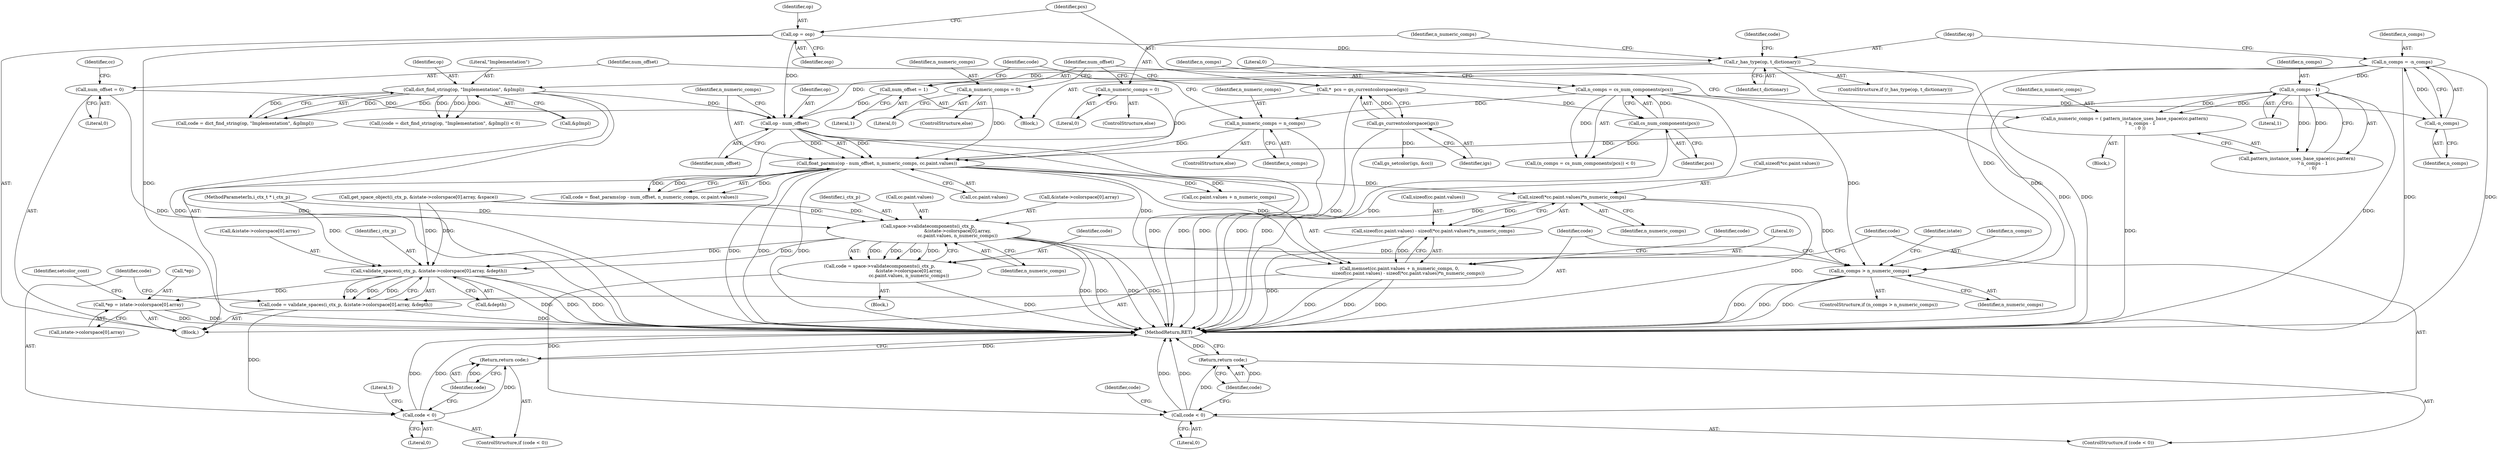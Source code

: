 digraph "0_ghostscript_b326a71659b7837d3acde954b18bda1a6f5e9498@API" {
"1000254" [label="(Call,sizeof(*cc.paint.values)*n_numeric_comps)"];
"1000222" [label="(Call,float_params(op - num_offset, n_numeric_comps, cc.paint.values))"];
"1000223" [label="(Call,op - num_offset)"];
"1000167" [label="(Call,dict_find_string(op, \"Implementation\", &pImpl))"];
"1000157" [label="(Call,r_has_type(op, t_dictionary))"];
"1000120" [label="(Call,op = osp)"];
"1000213" [label="(Call,num_offset = 1)"];
"1000133" [label="(Call,num_offset = 0)"];
"1000194" [label="(Call,n_numeric_comps = ( pattern_instance_uses_base_space(cc.pattern)\n                      ? n_comps - 1\n                      : 0 ))"];
"1000201" [label="(Call,n_comps - 1)"];
"1000152" [label="(Call,n_comps = -n_comps)"];
"1000154" [label="(Call,-n_comps)"];
"1000146" [label="(Call,n_comps = cs_num_components(pcs))"];
"1000148" [label="(Call,cs_num_components(pcs))"];
"1000125" [label="(Call,*  pcs = gs_currentcolorspace(igs))"];
"1000127" [label="(Call,gs_currentcolorspace(igs))"];
"1000217" [label="(Call,n_numeric_comps = n_comps)"];
"1000206" [label="(Call,n_numeric_comps = 0)"];
"1000210" [label="(Call,n_numeric_comps = 0)"];
"1000247" [label="(Call,sizeof(cc.paint.values) - sizeof(*cc.paint.values)*n_numeric_comps)"];
"1000238" [label="(Call,memset(cc.paint.values + n_numeric_comps, 0,\n            sizeof(cc.paint.values) - sizeof(*cc.paint.values)*n_numeric_comps))"];
"1000290" [label="(Call,space->validatecomponents(i_ctx_p,\n                                         &istate->colorspace[0].array,\n                                         cc.paint.values, n_numeric_comps))"];
"1000288" [label="(Call,code = space->validatecomponents(i_ctx_p,\n                                         &istate->colorspace[0].array,\n                                         cc.paint.values, n_numeric_comps))"];
"1000307" [label="(Call,code < 0)"];
"1000310" [label="(Return,return code;)"];
"1000323" [label="(Call,n_comps > n_numeric_comps)"];
"1000337" [label="(Call,validate_spaces(i_ctx_p, &istate->colorspace[0].array, &depth))"];
"1000335" [label="(Call,code = validate_spaces(i_ctx_p, &istate->colorspace[0].array, &depth))"];
"1000350" [label="(Call,code < 0)"];
"1000353" [label="(Return,return code;)"];
"1000386" [label="(Call,*ep = istate->colorspace[0].array)"];
"1000122" [label="(Identifier,osp)"];
"1000155" [label="(Identifier,n_comps)"];
"1000209" [label="(ControlStructure,else)"];
"1000216" [label="(ControlStructure,else)"];
"1000310" [label="(Return,return code;)"];
"1000336" [label="(Identifier,code)"];
"1000311" [label="(Identifier,code)"];
"1000146" [label="(Call,n_comps = cs_num_components(pcs))"];
"1000386" [label="(Call,*ep = istate->colorspace[0].array)"];
"1000133" [label="(Call,num_offset = 0)"];
"1000213" [label="(Call,num_offset = 1)"];
"1000196" [label="(Call,pattern_instance_uses_base_space(cc.pattern)\n                      ? n_comps - 1\n                      : 0)"];
"1000211" [label="(Identifier,n_numeric_comps)"];
"1000226" [label="(Identifier,n_numeric_comps)"];
"1000305" [label="(Identifier,n_numeric_comps)"];
"1000389" [label="(Call,istate->colorspace[0].array)"];
"1000118" [label="(Block,)"];
"1000291" [label="(Identifier,i_ctx_p)"];
"1000227" [label="(Call,cc.paint.values)"];
"1000322" [label="(ControlStructure,if (n_comps > n_numeric_comps))"];
"1000158" [label="(Identifier,op)"];
"1000220" [label="(Call,code = float_params(op - num_offset, n_numeric_comps, cc.paint.values))"];
"1000262" [label="(Identifier,n_numeric_comps)"];
"1000218" [label="(Identifier,n_numeric_comps)"];
"1000255" [label="(Call,sizeof(*cc.paint.values))"];
"1000151" [label="(Block,)"];
"1000247" [label="(Call,sizeof(cc.paint.values) - sizeof(*cc.paint.values)*n_numeric_comps)"];
"1000208" [label="(Literal,0)"];
"1000323" [label="(Call,n_comps > n_numeric_comps)"];
"1000125" [label="(Call,*  pcs = gs_currentcolorspace(igs))"];
"1000239" [label="(Call,cc.paint.values + n_numeric_comps)"];
"1000264" [label="(Identifier,code)"];
"1000353" [label="(Return,return code;)"];
"1000206" [label="(Call,n_numeric_comps = 0)"];
"1000179" [label="(Block,)"];
"1000120" [label="(Call,op = osp)"];
"1000169" [label="(Literal,\"Implementation\")"];
"1000350" [label="(Call,code < 0)"];
"1000288" [label="(Call,code = space->validatecomponents(i_ctx_p,\n                                         &istate->colorspace[0].array,\n                                         cc.paint.values, n_numeric_comps))"];
"1000397" [label="(Identifier,setcolor_cont)"];
"1000167" [label="(Call,dict_find_string(op, \"Implementation\", &pImpl))"];
"1000203" [label="(Literal,1)"];
"1000356" [label="(Literal,5)"];
"1000337" [label="(Call,validate_spaces(i_ctx_p, &istate->colorspace[0].array, &depth))"];
"1000347" [label="(Call,&depth)"];
"1000339" [label="(Call,&istate->colorspace[0].array)"];
"1000349" [label="(ControlStructure,if (code < 0))"];
"1000153" [label="(Identifier,n_comps)"];
"1000225" [label="(Identifier,num_offset)"];
"1000212" [label="(Literal,0)"];
"1000127" [label="(Call,gs_currentcolorspace(igs))"];
"1000335" [label="(Call,code = validate_spaces(i_ctx_p, &istate->colorspace[0].array, &depth))"];
"1000308" [label="(Identifier,code)"];
"1000215" [label="(Literal,1)"];
"1000152" [label="(Call,n_comps = -n_comps)"];
"1000147" [label="(Identifier,n_comps)"];
"1000141" [label="(Identifier,cc)"];
"1000148" [label="(Call,cs_num_components(pcs))"];
"1000307" [label="(Call,code < 0)"];
"1000223" [label="(Call,op - num_offset)"];
"1000224" [label="(Identifier,op)"];
"1000128" [label="(Identifier,igs)"];
"1000170" [label="(Call,&pImpl)"];
"1000205" [label="(ControlStructure,else)"];
"1000150" [label="(Literal,0)"];
"1000117" [label="(MethodParameterIn,i_ctx_t * i_ctx_p)"];
"1000214" [label="(Identifier,num_offset)"];
"1000287" [label="(Block,)"];
"1000330" [label="(Identifier,istate)"];
"1000195" [label="(Identifier,n_numeric_comps)"];
"1000351" [label="(Identifier,code)"];
"1000254" [label="(Call,sizeof(*cc.paint.values)*n_numeric_comps)"];
"1000219" [label="(Identifier,n_comps)"];
"1000325" [label="(Identifier,n_numeric_comps)"];
"1000315" [label="(Identifier,code)"];
"1000165" [label="(Call,code = dict_find_string(op, \"Implementation\", &pImpl))"];
"1000316" [label="(Call,gs_setcolor(igs, &cc))"];
"1000246" [label="(Literal,0)"];
"1000156" [label="(ControlStructure,if (r_has_type(op, t_dictionary)))"];
"1000248" [label="(Call,sizeof(cc.paint.values))"];
"1000166" [label="(Identifier,code)"];
"1000134" [label="(Identifier,num_offset)"];
"1000221" [label="(Identifier,code)"];
"1000217" [label="(Call,n_numeric_comps = n_comps)"];
"1000202" [label="(Identifier,n_comps)"];
"1000300" [label="(Call,cc.paint.values)"];
"1000207" [label="(Identifier,n_numeric_comps)"];
"1000194" [label="(Call,n_numeric_comps = ( pattern_instance_uses_base_space(cc.pattern)\n                      ? n_comps - 1\n                      : 0 ))"];
"1000400" [label="(MethodReturn,RET)"];
"1000289" [label="(Identifier,code)"];
"1000354" [label="(Identifier,code)"];
"1000309" [label="(Literal,0)"];
"1000387" [label="(Call,*ep)"];
"1000290" [label="(Call,space->validatecomponents(i_ctx_p,\n                                         &istate->colorspace[0].array,\n                                         cc.paint.values, n_numeric_comps))"];
"1000201" [label="(Call,n_comps - 1)"];
"1000338" [label="(Identifier,i_ctx_p)"];
"1000210" [label="(Call,n_numeric_comps = 0)"];
"1000238" [label="(Call,memset(cc.paint.values + n_numeric_comps, 0,\n            sizeof(cc.paint.values) - sizeof(*cc.paint.values)*n_numeric_comps))"];
"1000222" [label="(Call,float_params(op - num_offset, n_numeric_comps, cc.paint.values))"];
"1000352" [label="(Literal,0)"];
"1000157" [label="(Call,r_has_type(op, t_dictionary))"];
"1000121" [label="(Identifier,op)"];
"1000159" [label="(Identifier,t_dictionary)"];
"1000154" [label="(Call,-n_comps)"];
"1000149" [label="(Identifier,pcs)"];
"1000292" [label="(Call,&istate->colorspace[0].array)"];
"1000168" [label="(Identifier,op)"];
"1000324" [label="(Identifier,n_comps)"];
"1000135" [label="(Literal,0)"];
"1000306" [label="(ControlStructure,if (code < 0))"];
"1000164" [label="(Call,(code = dict_find_string(op, \"Implementation\", &pImpl)) < 0)"];
"1000265" [label="(Call,get_space_object(i_ctx_p, &istate->colorspace[0].array, &space))"];
"1000126" [label="(Identifier,pcs)"];
"1000145" [label="(Call,(n_comps = cs_num_components(pcs)) < 0)"];
"1000254" -> "1000247"  [label="AST: "];
"1000254" -> "1000262"  [label="CFG: "];
"1000255" -> "1000254"  [label="AST: "];
"1000262" -> "1000254"  [label="AST: "];
"1000247" -> "1000254"  [label="CFG: "];
"1000254" -> "1000400"  [label="DDG: "];
"1000254" -> "1000247"  [label="DDG: "];
"1000222" -> "1000254"  [label="DDG: "];
"1000254" -> "1000290"  [label="DDG: "];
"1000254" -> "1000323"  [label="DDG: "];
"1000222" -> "1000220"  [label="AST: "];
"1000222" -> "1000227"  [label="CFG: "];
"1000223" -> "1000222"  [label="AST: "];
"1000226" -> "1000222"  [label="AST: "];
"1000227" -> "1000222"  [label="AST: "];
"1000220" -> "1000222"  [label="CFG: "];
"1000222" -> "1000400"  [label="DDG: "];
"1000222" -> "1000400"  [label="DDG: "];
"1000222" -> "1000400"  [label="DDG: "];
"1000222" -> "1000220"  [label="DDG: "];
"1000222" -> "1000220"  [label="DDG: "];
"1000222" -> "1000220"  [label="DDG: "];
"1000223" -> "1000222"  [label="DDG: "];
"1000223" -> "1000222"  [label="DDG: "];
"1000194" -> "1000222"  [label="DDG: "];
"1000217" -> "1000222"  [label="DDG: "];
"1000206" -> "1000222"  [label="DDG: "];
"1000210" -> "1000222"  [label="DDG: "];
"1000222" -> "1000238"  [label="DDG: "];
"1000222" -> "1000238"  [label="DDG: "];
"1000222" -> "1000239"  [label="DDG: "];
"1000222" -> "1000239"  [label="DDG: "];
"1000223" -> "1000225"  [label="CFG: "];
"1000224" -> "1000223"  [label="AST: "];
"1000225" -> "1000223"  [label="AST: "];
"1000226" -> "1000223"  [label="CFG: "];
"1000223" -> "1000400"  [label="DDG: "];
"1000223" -> "1000400"  [label="DDG: "];
"1000167" -> "1000223"  [label="DDG: "];
"1000157" -> "1000223"  [label="DDG: "];
"1000120" -> "1000223"  [label="DDG: "];
"1000213" -> "1000223"  [label="DDG: "];
"1000133" -> "1000223"  [label="DDG: "];
"1000167" -> "1000165"  [label="AST: "];
"1000167" -> "1000170"  [label="CFG: "];
"1000168" -> "1000167"  [label="AST: "];
"1000169" -> "1000167"  [label="AST: "];
"1000170" -> "1000167"  [label="AST: "];
"1000165" -> "1000167"  [label="CFG: "];
"1000167" -> "1000400"  [label="DDG: "];
"1000167" -> "1000400"  [label="DDG: "];
"1000167" -> "1000164"  [label="DDG: "];
"1000167" -> "1000164"  [label="DDG: "];
"1000167" -> "1000164"  [label="DDG: "];
"1000167" -> "1000165"  [label="DDG: "];
"1000167" -> "1000165"  [label="DDG: "];
"1000167" -> "1000165"  [label="DDG: "];
"1000157" -> "1000167"  [label="DDG: "];
"1000157" -> "1000156"  [label="AST: "];
"1000157" -> "1000159"  [label="CFG: "];
"1000158" -> "1000157"  [label="AST: "];
"1000159" -> "1000157"  [label="AST: "];
"1000166" -> "1000157"  [label="CFG: "];
"1000211" -> "1000157"  [label="CFG: "];
"1000157" -> "1000400"  [label="DDG: "];
"1000157" -> "1000400"  [label="DDG: "];
"1000120" -> "1000157"  [label="DDG: "];
"1000120" -> "1000118"  [label="AST: "];
"1000120" -> "1000122"  [label="CFG: "];
"1000121" -> "1000120"  [label="AST: "];
"1000122" -> "1000120"  [label="AST: "];
"1000126" -> "1000120"  [label="CFG: "];
"1000120" -> "1000400"  [label="DDG: "];
"1000213" -> "1000151"  [label="AST: "];
"1000213" -> "1000215"  [label="CFG: "];
"1000214" -> "1000213"  [label="AST: "];
"1000215" -> "1000213"  [label="AST: "];
"1000221" -> "1000213"  [label="CFG: "];
"1000133" -> "1000118"  [label="AST: "];
"1000133" -> "1000135"  [label="CFG: "];
"1000134" -> "1000133"  [label="AST: "];
"1000135" -> "1000133"  [label="AST: "];
"1000141" -> "1000133"  [label="CFG: "];
"1000133" -> "1000400"  [label="DDG: "];
"1000194" -> "1000179"  [label="AST: "];
"1000194" -> "1000196"  [label="CFG: "];
"1000195" -> "1000194"  [label="AST: "];
"1000196" -> "1000194"  [label="AST: "];
"1000214" -> "1000194"  [label="CFG: "];
"1000194" -> "1000400"  [label="DDG: "];
"1000201" -> "1000194"  [label="DDG: "];
"1000201" -> "1000194"  [label="DDG: "];
"1000201" -> "1000196"  [label="AST: "];
"1000201" -> "1000203"  [label="CFG: "];
"1000202" -> "1000201"  [label="AST: "];
"1000203" -> "1000201"  [label="AST: "];
"1000196" -> "1000201"  [label="CFG: "];
"1000201" -> "1000400"  [label="DDG: "];
"1000201" -> "1000196"  [label="DDG: "];
"1000201" -> "1000196"  [label="DDG: "];
"1000152" -> "1000201"  [label="DDG: "];
"1000201" -> "1000323"  [label="DDG: "];
"1000152" -> "1000151"  [label="AST: "];
"1000152" -> "1000154"  [label="CFG: "];
"1000153" -> "1000152"  [label="AST: "];
"1000154" -> "1000152"  [label="AST: "];
"1000158" -> "1000152"  [label="CFG: "];
"1000152" -> "1000400"  [label="DDG: "];
"1000152" -> "1000400"  [label="DDG: "];
"1000154" -> "1000152"  [label="DDG: "];
"1000152" -> "1000323"  [label="DDG: "];
"1000154" -> "1000155"  [label="CFG: "];
"1000155" -> "1000154"  [label="AST: "];
"1000146" -> "1000154"  [label="DDG: "];
"1000146" -> "1000145"  [label="AST: "];
"1000146" -> "1000148"  [label="CFG: "];
"1000147" -> "1000146"  [label="AST: "];
"1000148" -> "1000146"  [label="AST: "];
"1000150" -> "1000146"  [label="CFG: "];
"1000146" -> "1000400"  [label="DDG: "];
"1000146" -> "1000145"  [label="DDG: "];
"1000148" -> "1000146"  [label="DDG: "];
"1000146" -> "1000217"  [label="DDG: "];
"1000146" -> "1000323"  [label="DDG: "];
"1000148" -> "1000149"  [label="CFG: "];
"1000149" -> "1000148"  [label="AST: "];
"1000148" -> "1000400"  [label="DDG: "];
"1000148" -> "1000145"  [label="DDG: "];
"1000125" -> "1000148"  [label="DDG: "];
"1000125" -> "1000118"  [label="AST: "];
"1000125" -> "1000127"  [label="CFG: "];
"1000126" -> "1000125"  [label="AST: "];
"1000127" -> "1000125"  [label="AST: "];
"1000134" -> "1000125"  [label="CFG: "];
"1000125" -> "1000400"  [label="DDG: "];
"1000127" -> "1000125"  [label="DDG: "];
"1000127" -> "1000128"  [label="CFG: "];
"1000128" -> "1000127"  [label="AST: "];
"1000127" -> "1000400"  [label="DDG: "];
"1000127" -> "1000316"  [label="DDG: "];
"1000217" -> "1000216"  [label="AST: "];
"1000217" -> "1000219"  [label="CFG: "];
"1000218" -> "1000217"  [label="AST: "];
"1000219" -> "1000217"  [label="AST: "];
"1000221" -> "1000217"  [label="CFG: "];
"1000217" -> "1000400"  [label="DDG: "];
"1000206" -> "1000205"  [label="AST: "];
"1000206" -> "1000208"  [label="CFG: "];
"1000207" -> "1000206"  [label="AST: "];
"1000208" -> "1000206"  [label="AST: "];
"1000214" -> "1000206"  [label="CFG: "];
"1000210" -> "1000209"  [label="AST: "];
"1000210" -> "1000212"  [label="CFG: "];
"1000211" -> "1000210"  [label="AST: "];
"1000212" -> "1000210"  [label="AST: "];
"1000214" -> "1000210"  [label="CFG: "];
"1000247" -> "1000238"  [label="AST: "];
"1000248" -> "1000247"  [label="AST: "];
"1000238" -> "1000247"  [label="CFG: "];
"1000247" -> "1000400"  [label="DDG: "];
"1000247" -> "1000238"  [label="DDG: "];
"1000238" -> "1000118"  [label="AST: "];
"1000239" -> "1000238"  [label="AST: "];
"1000246" -> "1000238"  [label="AST: "];
"1000264" -> "1000238"  [label="CFG: "];
"1000238" -> "1000400"  [label="DDG: "];
"1000238" -> "1000400"  [label="DDG: "];
"1000238" -> "1000400"  [label="DDG: "];
"1000290" -> "1000288"  [label="AST: "];
"1000290" -> "1000305"  [label="CFG: "];
"1000291" -> "1000290"  [label="AST: "];
"1000292" -> "1000290"  [label="AST: "];
"1000300" -> "1000290"  [label="AST: "];
"1000305" -> "1000290"  [label="AST: "];
"1000288" -> "1000290"  [label="CFG: "];
"1000290" -> "1000400"  [label="DDG: "];
"1000290" -> "1000400"  [label="DDG: "];
"1000290" -> "1000400"  [label="DDG: "];
"1000290" -> "1000400"  [label="DDG: "];
"1000290" -> "1000288"  [label="DDG: "];
"1000290" -> "1000288"  [label="DDG: "];
"1000290" -> "1000288"  [label="DDG: "];
"1000290" -> "1000288"  [label="DDG: "];
"1000265" -> "1000290"  [label="DDG: "];
"1000265" -> "1000290"  [label="DDG: "];
"1000117" -> "1000290"  [label="DDG: "];
"1000290" -> "1000323"  [label="DDG: "];
"1000290" -> "1000337"  [label="DDG: "];
"1000290" -> "1000337"  [label="DDG: "];
"1000288" -> "1000287"  [label="AST: "];
"1000289" -> "1000288"  [label="AST: "];
"1000308" -> "1000288"  [label="CFG: "];
"1000288" -> "1000400"  [label="DDG: "];
"1000288" -> "1000307"  [label="DDG: "];
"1000307" -> "1000306"  [label="AST: "];
"1000307" -> "1000309"  [label="CFG: "];
"1000308" -> "1000307"  [label="AST: "];
"1000309" -> "1000307"  [label="AST: "];
"1000311" -> "1000307"  [label="CFG: "];
"1000315" -> "1000307"  [label="CFG: "];
"1000307" -> "1000400"  [label="DDG: "];
"1000307" -> "1000400"  [label="DDG: "];
"1000307" -> "1000310"  [label="DDG: "];
"1000310" -> "1000306"  [label="AST: "];
"1000310" -> "1000311"  [label="CFG: "];
"1000311" -> "1000310"  [label="AST: "];
"1000400" -> "1000310"  [label="CFG: "];
"1000310" -> "1000400"  [label="DDG: "];
"1000311" -> "1000310"  [label="DDG: "];
"1000323" -> "1000322"  [label="AST: "];
"1000323" -> "1000325"  [label="CFG: "];
"1000324" -> "1000323"  [label="AST: "];
"1000325" -> "1000323"  [label="AST: "];
"1000330" -> "1000323"  [label="CFG: "];
"1000336" -> "1000323"  [label="CFG: "];
"1000323" -> "1000400"  [label="DDG: "];
"1000323" -> "1000400"  [label="DDG: "];
"1000323" -> "1000400"  [label="DDG: "];
"1000337" -> "1000335"  [label="AST: "];
"1000337" -> "1000347"  [label="CFG: "];
"1000338" -> "1000337"  [label="AST: "];
"1000339" -> "1000337"  [label="AST: "];
"1000347" -> "1000337"  [label="AST: "];
"1000335" -> "1000337"  [label="CFG: "];
"1000337" -> "1000400"  [label="DDG: "];
"1000337" -> "1000400"  [label="DDG: "];
"1000337" -> "1000400"  [label="DDG: "];
"1000337" -> "1000335"  [label="DDG: "];
"1000337" -> "1000335"  [label="DDG: "];
"1000337" -> "1000335"  [label="DDG: "];
"1000265" -> "1000337"  [label="DDG: "];
"1000265" -> "1000337"  [label="DDG: "];
"1000117" -> "1000337"  [label="DDG: "];
"1000337" -> "1000386"  [label="DDG: "];
"1000335" -> "1000118"  [label="AST: "];
"1000336" -> "1000335"  [label="AST: "];
"1000351" -> "1000335"  [label="CFG: "];
"1000335" -> "1000400"  [label="DDG: "];
"1000335" -> "1000350"  [label="DDG: "];
"1000350" -> "1000349"  [label="AST: "];
"1000350" -> "1000352"  [label="CFG: "];
"1000351" -> "1000350"  [label="AST: "];
"1000352" -> "1000350"  [label="AST: "];
"1000354" -> "1000350"  [label="CFG: "];
"1000356" -> "1000350"  [label="CFG: "];
"1000350" -> "1000400"  [label="DDG: "];
"1000350" -> "1000400"  [label="DDG: "];
"1000350" -> "1000353"  [label="DDG: "];
"1000353" -> "1000349"  [label="AST: "];
"1000353" -> "1000354"  [label="CFG: "];
"1000354" -> "1000353"  [label="AST: "];
"1000400" -> "1000353"  [label="CFG: "];
"1000353" -> "1000400"  [label="DDG: "];
"1000354" -> "1000353"  [label="DDG: "];
"1000386" -> "1000118"  [label="AST: "];
"1000386" -> "1000389"  [label="CFG: "];
"1000387" -> "1000386"  [label="AST: "];
"1000389" -> "1000386"  [label="AST: "];
"1000397" -> "1000386"  [label="CFG: "];
"1000386" -> "1000400"  [label="DDG: "];
"1000386" -> "1000400"  [label="DDG: "];
}
